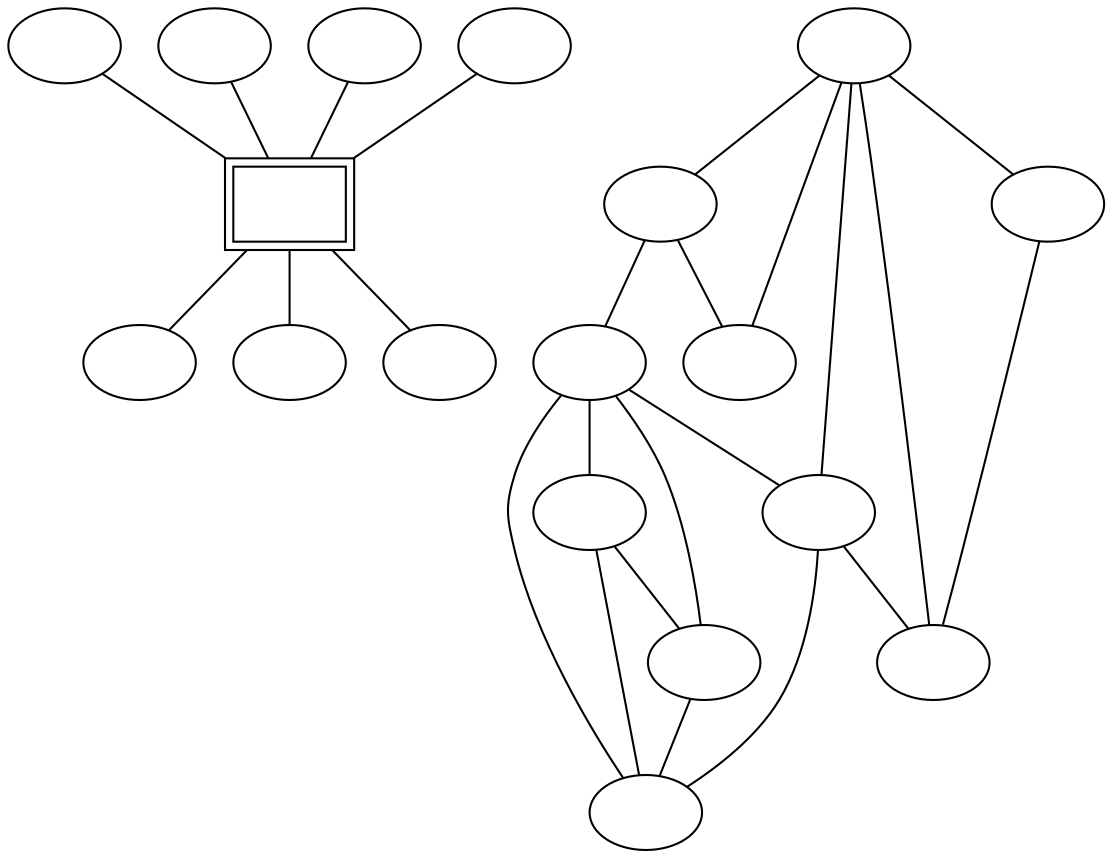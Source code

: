 graph "中心化 vs 去中心化" {

    overlap = scale;
    node[label=""];

    center [ shape=rectangle; peripheries=2; ]
    { A1 A2 A3 A4 } -- center;
    center -- { A5 A6 A7 };

    {A B} -- C;
    C -- { D E F };
    F -- B;
    D -- { B F };
    E -- { B G };
    A -- H;
    J -- G;
    I -- { A E G H J };
}


